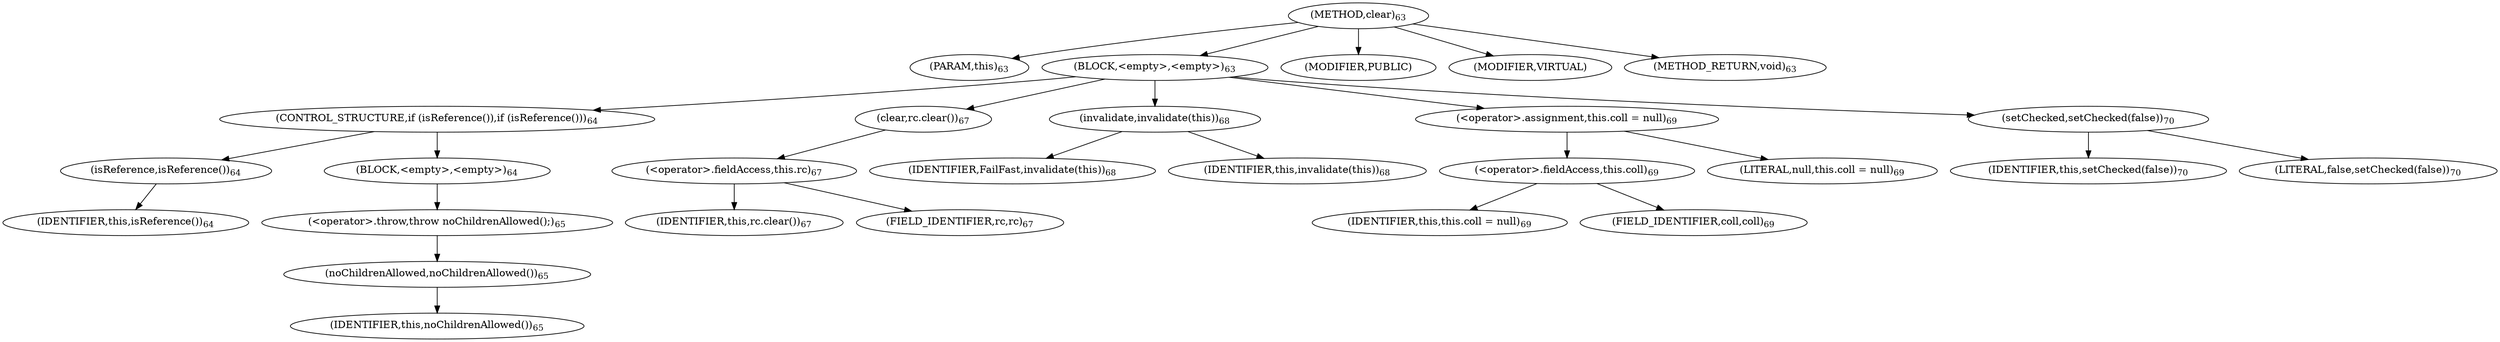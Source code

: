 digraph "clear" {  
"94" [label = <(METHOD,clear)<SUB>63</SUB>> ]
"4" [label = <(PARAM,this)<SUB>63</SUB>> ]
"95" [label = <(BLOCK,&lt;empty&gt;,&lt;empty&gt;)<SUB>63</SUB>> ]
"96" [label = <(CONTROL_STRUCTURE,if (isReference()),if (isReference()))<SUB>64</SUB>> ]
"97" [label = <(isReference,isReference())<SUB>64</SUB>> ]
"3" [label = <(IDENTIFIER,this,isReference())<SUB>64</SUB>> ]
"98" [label = <(BLOCK,&lt;empty&gt;,&lt;empty&gt;)<SUB>64</SUB>> ]
"99" [label = <(&lt;operator&gt;.throw,throw noChildrenAllowed();)<SUB>65</SUB>> ]
"100" [label = <(noChildrenAllowed,noChildrenAllowed())<SUB>65</SUB>> ]
"5" [label = <(IDENTIFIER,this,noChildrenAllowed())<SUB>65</SUB>> ]
"101" [label = <(clear,rc.clear())<SUB>67</SUB>> ]
"102" [label = <(&lt;operator&gt;.fieldAccess,this.rc)<SUB>67</SUB>> ]
"103" [label = <(IDENTIFIER,this,rc.clear())<SUB>67</SUB>> ]
"104" [label = <(FIELD_IDENTIFIER,rc,rc)<SUB>67</SUB>> ]
"105" [label = <(invalidate,invalidate(this))<SUB>68</SUB>> ]
"106" [label = <(IDENTIFIER,FailFast,invalidate(this))<SUB>68</SUB>> ]
"6" [label = <(IDENTIFIER,this,invalidate(this))<SUB>68</SUB>> ]
"107" [label = <(&lt;operator&gt;.assignment,this.coll = null)<SUB>69</SUB>> ]
"108" [label = <(&lt;operator&gt;.fieldAccess,this.coll)<SUB>69</SUB>> ]
"109" [label = <(IDENTIFIER,this,this.coll = null)<SUB>69</SUB>> ]
"110" [label = <(FIELD_IDENTIFIER,coll,coll)<SUB>69</SUB>> ]
"111" [label = <(LITERAL,null,this.coll = null)<SUB>69</SUB>> ]
"112" [label = <(setChecked,setChecked(false))<SUB>70</SUB>> ]
"7" [label = <(IDENTIFIER,this,setChecked(false))<SUB>70</SUB>> ]
"113" [label = <(LITERAL,false,setChecked(false))<SUB>70</SUB>> ]
"114" [label = <(MODIFIER,PUBLIC)> ]
"115" [label = <(MODIFIER,VIRTUAL)> ]
"116" [label = <(METHOD_RETURN,void)<SUB>63</SUB>> ]
  "94" -> "4" 
  "94" -> "95" 
  "94" -> "114" 
  "94" -> "115" 
  "94" -> "116" 
  "95" -> "96" 
  "95" -> "101" 
  "95" -> "105" 
  "95" -> "107" 
  "95" -> "112" 
  "96" -> "97" 
  "96" -> "98" 
  "97" -> "3" 
  "98" -> "99" 
  "99" -> "100" 
  "100" -> "5" 
  "101" -> "102" 
  "102" -> "103" 
  "102" -> "104" 
  "105" -> "106" 
  "105" -> "6" 
  "107" -> "108" 
  "107" -> "111" 
  "108" -> "109" 
  "108" -> "110" 
  "112" -> "7" 
  "112" -> "113" 
}
